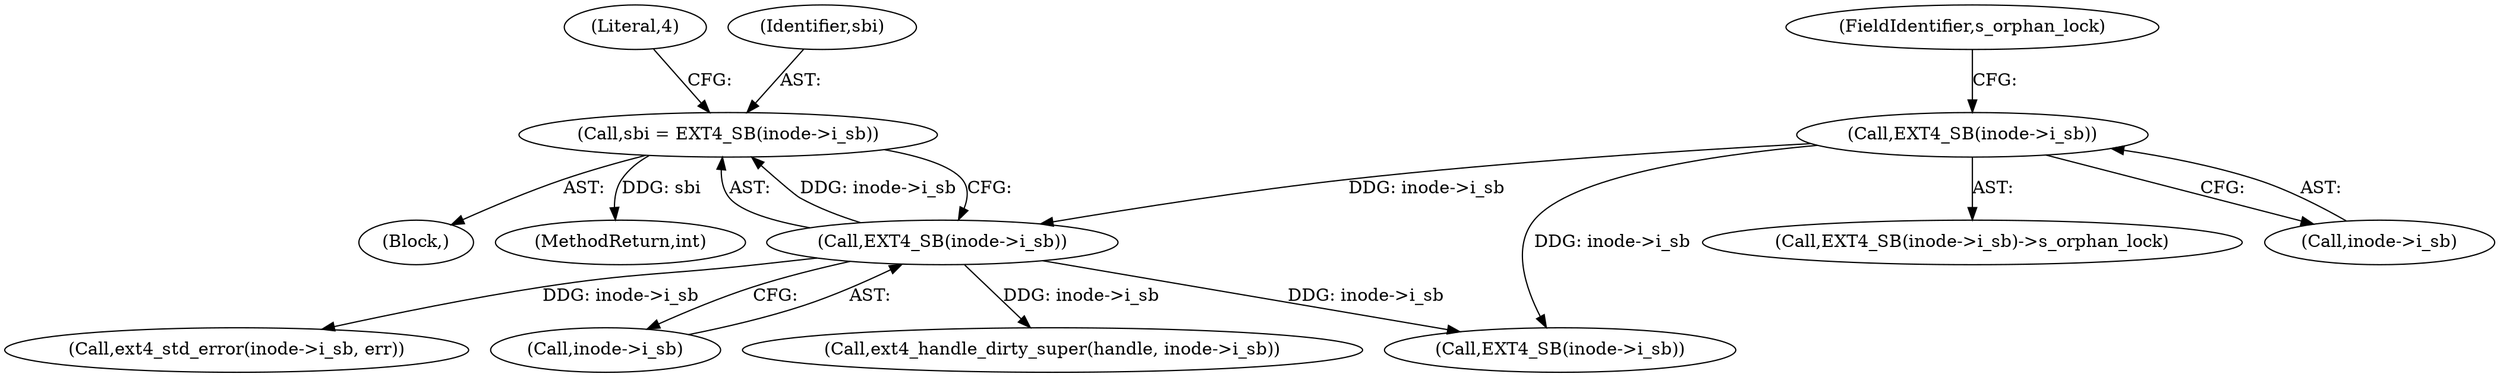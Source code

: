 digraph "0_linux_c9b92530a723ac5ef8e352885a1862b18f31b2f5_0@pointer" {
"1000153" [label="(Call,sbi = EXT4_SB(inode->i_sb))"];
"1000155" [label="(Call,EXT4_SB(inode->i_sb))"];
"1000130" [label="(Call,EXT4_SB(inode->i_sb))"];
"1000129" [label="(Call,EXT4_SB(inode->i_sb)->s_orphan_lock)"];
"1000134" [label="(FieldIdentifier,s_orphan_lock)"];
"1000154" [label="(Identifier,sbi)"];
"1000286" [label="(Call,EXT4_SB(inode->i_sb))"];
"1000130" [label="(Call,EXT4_SB(inode->i_sb))"];
"1000277" [label="(Call,ext4_std_error(inode->i_sb, err))"];
"1000105" [label="(Block,)"];
"1000153" [label="(Call,sbi = EXT4_SB(inode->i_sb))"];
"1000299" [label="(MethodReturn,int)"];
"1000160" [label="(Literal,4)"];
"1000156" [label="(Call,inode->i_sb)"];
"1000225" [label="(Call,ext4_handle_dirty_super(handle, inode->i_sb))"];
"1000155" [label="(Call,EXT4_SB(inode->i_sb))"];
"1000131" [label="(Call,inode->i_sb)"];
"1000153" -> "1000105"  [label="AST: "];
"1000153" -> "1000155"  [label="CFG: "];
"1000154" -> "1000153"  [label="AST: "];
"1000155" -> "1000153"  [label="AST: "];
"1000160" -> "1000153"  [label="CFG: "];
"1000153" -> "1000299"  [label="DDG: sbi"];
"1000155" -> "1000153"  [label="DDG: inode->i_sb"];
"1000155" -> "1000156"  [label="CFG: "];
"1000156" -> "1000155"  [label="AST: "];
"1000130" -> "1000155"  [label="DDG: inode->i_sb"];
"1000155" -> "1000225"  [label="DDG: inode->i_sb"];
"1000155" -> "1000277"  [label="DDG: inode->i_sb"];
"1000155" -> "1000286"  [label="DDG: inode->i_sb"];
"1000130" -> "1000129"  [label="AST: "];
"1000130" -> "1000131"  [label="CFG: "];
"1000131" -> "1000130"  [label="AST: "];
"1000134" -> "1000130"  [label="CFG: "];
"1000130" -> "1000286"  [label="DDG: inode->i_sb"];
}
